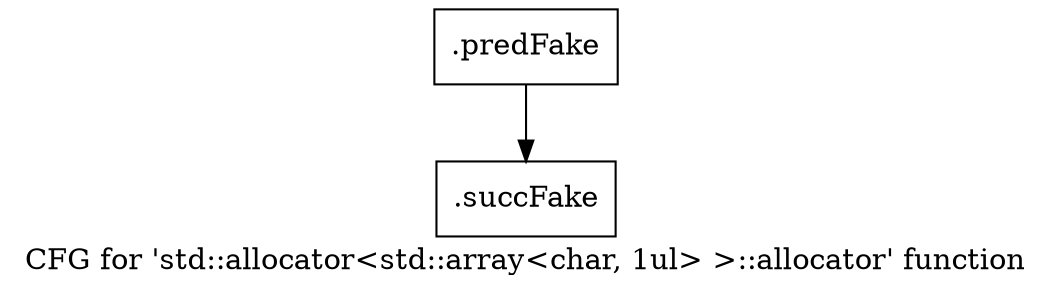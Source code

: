 digraph "CFG for 'std::allocator\<std::array\<char, 1ul\> \>::allocator' function" {
	label="CFG for 'std::allocator\<std::array\<char, 1ul\> \>::allocator' function";

	Node0x5214ee0 [shape=record,filename="",linenumber="",label="{.predFake}"];
	Node0x5214ee0 -> Node0x52d1320[ callList="" memoryops="" filename="/home/akhilkushe/Xilinx/Vitis_HLS/2021.2/tps/lnx64/gcc-6.2.0/lib/gcc/x86_64-pc-linux-gnu/6.2.0/../../../../include/c++/6.2.0/bits/allocator.h" execusionnum="1"];
	Node0x52d1320 [shape=record,filename="/home/akhilkushe/Xilinx/Vitis_HLS/2021.2/tps/lnx64/gcc-6.2.0/lib/gcc/x86_64-pc-linux-gnu/6.2.0/../../../../include/c++/6.2.0/bits/allocator.h",linenumber="118",label="{.succFake}"];
}
